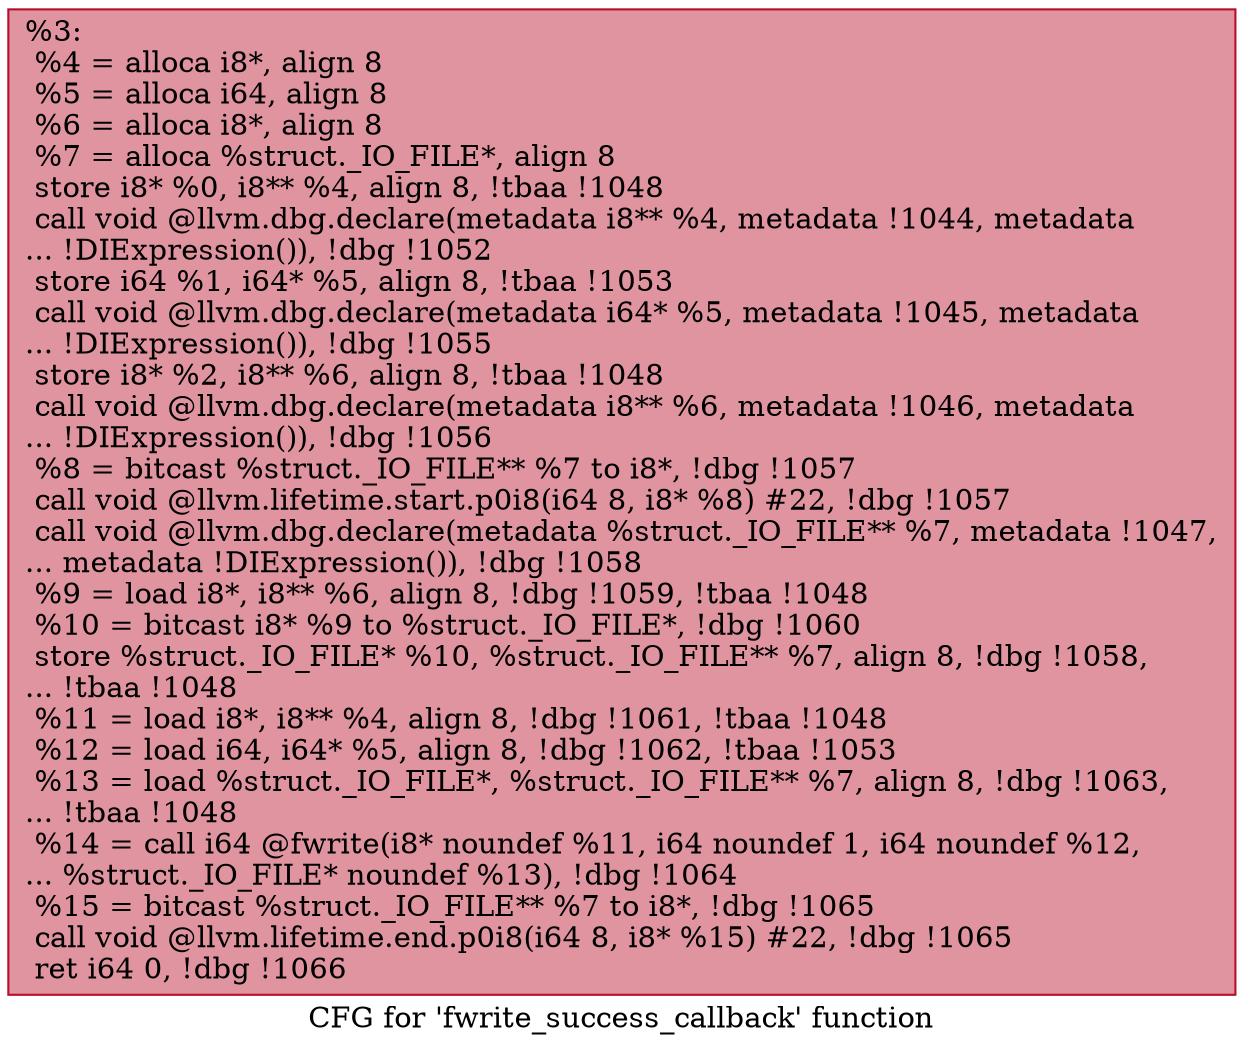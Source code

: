 digraph "CFG for 'fwrite_success_callback' function" {
	label="CFG for 'fwrite_success_callback' function";

	Node0x1add2b0 [shape=record,color="#b70d28ff", style=filled, fillcolor="#b70d2870",label="{%3:\l  %4 = alloca i8*, align 8\l  %5 = alloca i64, align 8\l  %6 = alloca i8*, align 8\l  %7 = alloca %struct._IO_FILE*, align 8\l  store i8* %0, i8** %4, align 8, !tbaa !1048\l  call void @llvm.dbg.declare(metadata i8** %4, metadata !1044, metadata\l... !DIExpression()), !dbg !1052\l  store i64 %1, i64* %5, align 8, !tbaa !1053\l  call void @llvm.dbg.declare(metadata i64* %5, metadata !1045, metadata\l... !DIExpression()), !dbg !1055\l  store i8* %2, i8** %6, align 8, !tbaa !1048\l  call void @llvm.dbg.declare(metadata i8** %6, metadata !1046, metadata\l... !DIExpression()), !dbg !1056\l  %8 = bitcast %struct._IO_FILE** %7 to i8*, !dbg !1057\l  call void @llvm.lifetime.start.p0i8(i64 8, i8* %8) #22, !dbg !1057\l  call void @llvm.dbg.declare(metadata %struct._IO_FILE** %7, metadata !1047,\l... metadata !DIExpression()), !dbg !1058\l  %9 = load i8*, i8** %6, align 8, !dbg !1059, !tbaa !1048\l  %10 = bitcast i8* %9 to %struct._IO_FILE*, !dbg !1060\l  store %struct._IO_FILE* %10, %struct._IO_FILE** %7, align 8, !dbg !1058,\l... !tbaa !1048\l  %11 = load i8*, i8** %4, align 8, !dbg !1061, !tbaa !1048\l  %12 = load i64, i64* %5, align 8, !dbg !1062, !tbaa !1053\l  %13 = load %struct._IO_FILE*, %struct._IO_FILE** %7, align 8, !dbg !1063,\l... !tbaa !1048\l  %14 = call i64 @fwrite(i8* noundef %11, i64 noundef 1, i64 noundef %12,\l... %struct._IO_FILE* noundef %13), !dbg !1064\l  %15 = bitcast %struct._IO_FILE** %7 to i8*, !dbg !1065\l  call void @llvm.lifetime.end.p0i8(i64 8, i8* %15) #22, !dbg !1065\l  ret i64 0, !dbg !1066\l}"];
}
